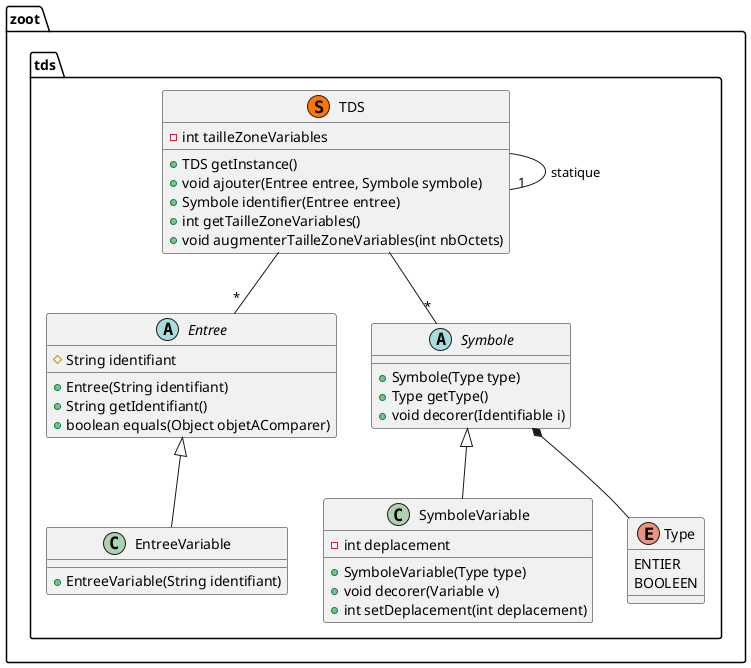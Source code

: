 @startuml "tds"

namespace zoot.tds {
  ' Includes

  ' Classes
  class TDS << (S,#FF7700) >> {
    - int tailleZoneVariables
    + TDS getInstance()
    + void ajouter(Entree entree, Symbole symbole)
    + Symbole identifier(Entree entree)
    + int getTailleZoneVariables()
    + void augmenterTailleZoneVariables(int nbOctets)
  }

  abstract class Entree {
    # String identifiant
    + Entree(String identifiant)
    + String getIdentifiant()
    + boolean equals(Object objetAComparer)
  }

  class EntreeVariable {
    + EntreeVariable(String identifiant)
  }

  abstract class Symbole {
    + Symbole(Type type)
    + Type getType()
    + void decorer(Identifiable i)
  }

  class SymboleVariable {
    - int deplacement
    + SymboleVariable(Type type)
    + void decorer(Variable v)
    + int setDeplacement(int deplacement)
  }

  enum Type {
    ENTIER
    BOOLEEN
  }

  ' Relations entre les classes
  TDS --"1" TDS : statique
  TDS --"*" Entree
  TDS --"*" Symbole
  Symbole *-- Type
  SymboleVariable -up-|> Symbole
  EntreeVariable -up-|> Entree
}

@enduml
